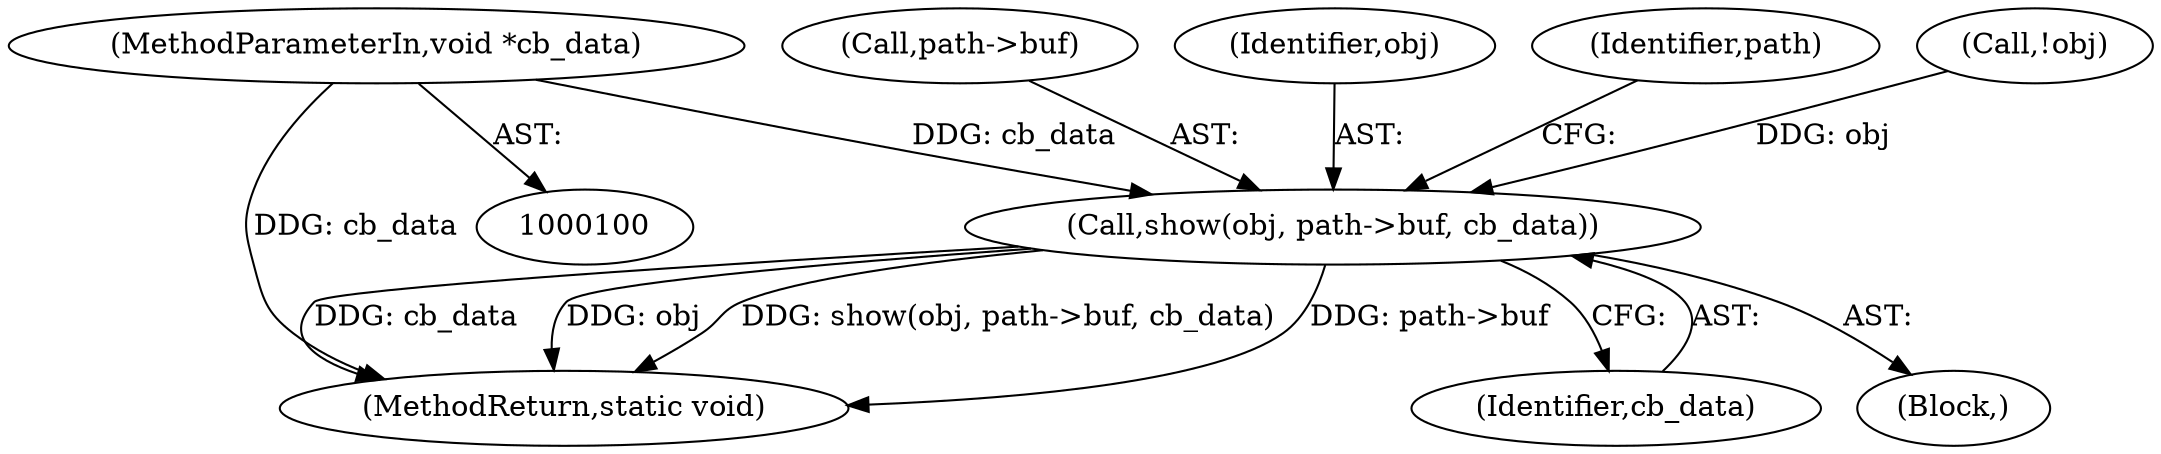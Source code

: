 digraph "0_git_de1e67d0703894cb6ea782e36abb63976ab07e60_3@pointer" {
"1000106" [label="(MethodParameterIn,void *cb_data)"];
"1000149" [label="(Call,show(obj, path->buf, cb_data))"];
"1000151" [label="(Call,path->buf)"];
"1000106" [label="(MethodParameterIn,void *cb_data)"];
"1000149" [label="(Call,show(obj, path->buf, cb_data))"];
"1000150" [label="(Identifier,obj)"];
"1000158" [label="(MethodReturn,static void)"];
"1000156" [label="(Identifier,path)"];
"1000123" [label="(Call,!obj)"];
"1000154" [label="(Identifier,cb_data)"];
"1000107" [label="(Block,)"];
"1000106" -> "1000100"  [label="AST: "];
"1000106" -> "1000158"  [label="DDG: cb_data"];
"1000106" -> "1000149"  [label="DDG: cb_data"];
"1000149" -> "1000107"  [label="AST: "];
"1000149" -> "1000154"  [label="CFG: "];
"1000150" -> "1000149"  [label="AST: "];
"1000151" -> "1000149"  [label="AST: "];
"1000154" -> "1000149"  [label="AST: "];
"1000156" -> "1000149"  [label="CFG: "];
"1000149" -> "1000158"  [label="DDG: path->buf"];
"1000149" -> "1000158"  [label="DDG: cb_data"];
"1000149" -> "1000158"  [label="DDG: obj"];
"1000149" -> "1000158"  [label="DDG: show(obj, path->buf, cb_data)"];
"1000123" -> "1000149"  [label="DDG: obj"];
}
